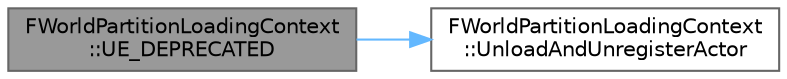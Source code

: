 digraph "FWorldPartitionLoadingContext::UE_DEPRECATED"
{
 // INTERACTIVE_SVG=YES
 // LATEX_PDF_SIZE
  bgcolor="transparent";
  edge [fontname=Helvetica,fontsize=10,labelfontname=Helvetica,labelfontsize=10];
  node [fontname=Helvetica,fontsize=10,shape=box,height=0.2,width=0.4];
  rankdir="LR";
  Node1 [id="Node000001",label="FWorldPartitionLoadingContext\l::UE_DEPRECATED",height=0.2,width=0.4,color="gray40", fillcolor="grey60", style="filled", fontcolor="black",tooltip=" "];
  Node1 -> Node2 [id="edge1_Node000001_Node000002",color="steelblue1",style="solid",tooltip=" "];
  Node2 [id="Node000002",label="FWorldPartitionLoadingContext\l::UnloadAndUnregisterActor",height=0.2,width=0.4,color="grey40", fillcolor="white", style="filled",URL="$d7/d0e/classFWorldPartitionLoadingContext.html#ae9e10c8ff46a480abdf93c9f4d97c74c",tooltip=" "];
}
